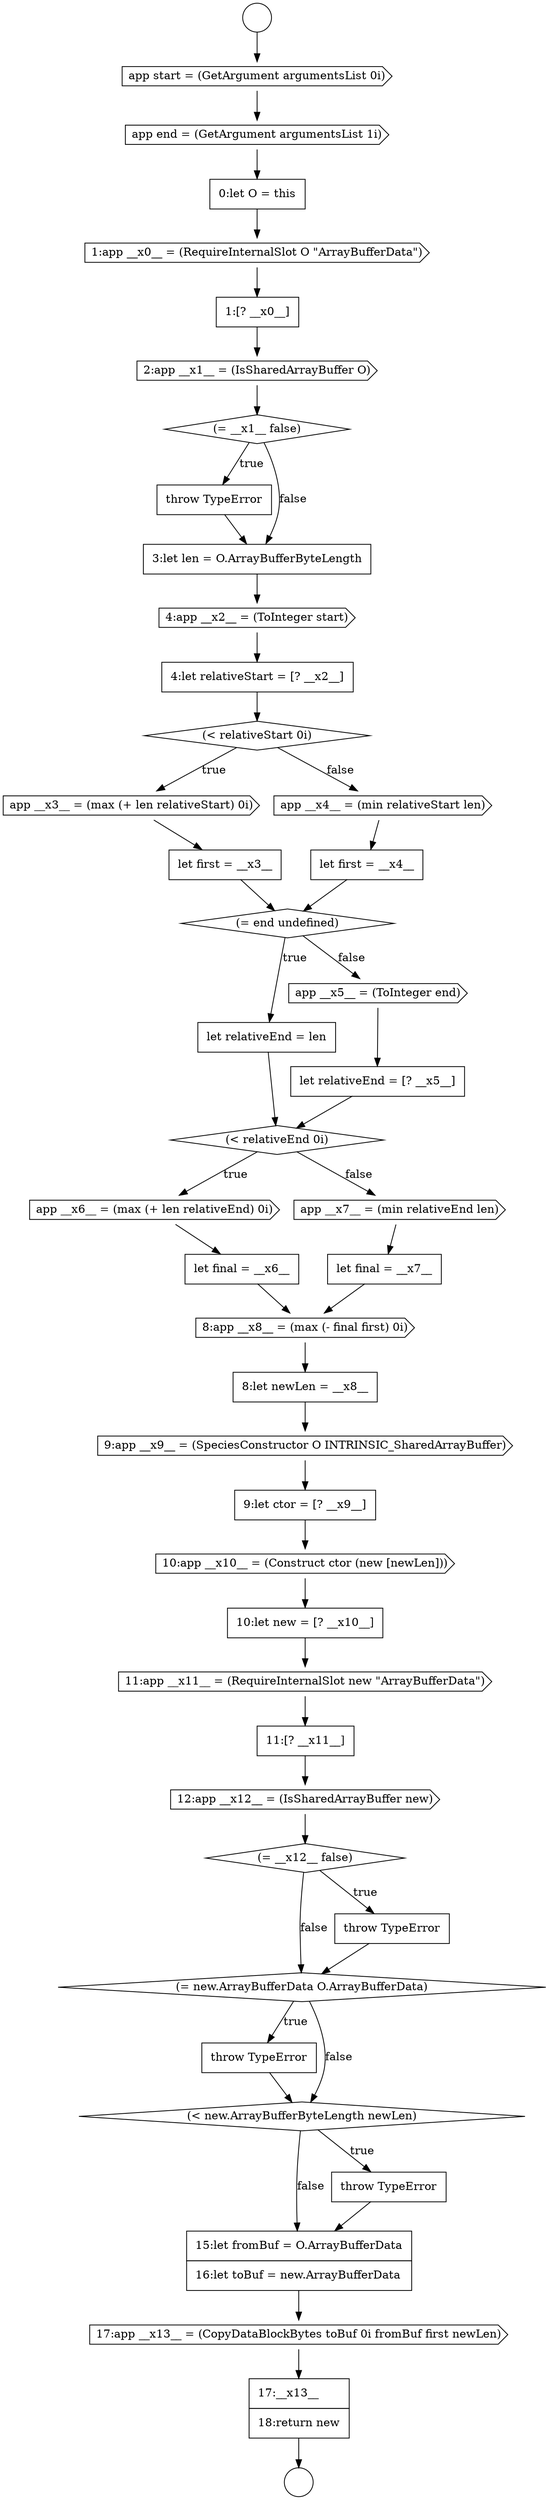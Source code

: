 digraph {
  node17524 [shape=circle label=" " color="black" fillcolor="white" style=filled]
  node17560 [shape=diamond, label=<<font color="black">(= __x12__ false)</font>> color="black" fillcolor="white" style=filled]
  node17567 [shape=cds, label=<<font color="black">17:app __x13__ = (CopyDataBlockBytes toBuf 0i fromBuf first newLen)</font>> color="black" fillcolor="white" style=filled]
  node17550 [shape=none, margin=0, label=<<font color="black">
    <table border="0" cellborder="1" cellspacing="0" cellpadding="10">
      <tr><td align="left">let final = __x7__</td></tr>
    </table>
  </font>> color="black" fillcolor="white" style=filled]
  node17531 [shape=cds, label=<<font color="black">2:app __x1__ = (IsSharedArrayBuffer O)</font>> color="black" fillcolor="white" style=filled]
  node17535 [shape=cds, label=<<font color="black">4:app __x2__ = (ToInteger start)</font>> color="black" fillcolor="white" style=filled]
  node17568 [shape=none, margin=0, label=<<font color="black">
    <table border="0" cellborder="1" cellspacing="0" cellpadding="10">
      <tr><td align="left">17:__x13__</td></tr>
      <tr><td align="left">18:return new</td></tr>
    </table>
  </font>> color="black" fillcolor="white" style=filled]
  node17547 [shape=cds, label=<<font color="black">app __x6__ = (max (+ len relativeEnd) 0i)</font>> color="black" fillcolor="white" style=filled]
  node17532 [shape=diamond, label=<<font color="black">(= __x1__ false)</font>> color="black" fillcolor="white" style=filled]
  node17553 [shape=cds, label=<<font color="black">9:app __x9__ = (SpeciesConstructor O INTRINSIC_SharedArrayBuffer)</font>> color="black" fillcolor="white" style=filled]
  node17528 [shape=none, margin=0, label=<<font color="black">
    <table border="0" cellborder="1" cellspacing="0" cellpadding="10">
      <tr><td align="left">0:let O = this</td></tr>
    </table>
  </font>> color="black" fillcolor="white" style=filled]
  node17533 [shape=none, margin=0, label=<<font color="black">
    <table border="0" cellborder="1" cellspacing="0" cellpadding="10">
      <tr><td align="left">throw TypeError</td></tr>
    </table>
  </font>> color="black" fillcolor="white" style=filled]
  node17529 [shape=cds, label=<<font color="black">1:app __x0__ = (RequireInternalSlot O &quot;ArrayBufferData&quot;)</font>> color="black" fillcolor="white" style=filled]
  node17537 [shape=diamond, label=<<font color="black">(&lt; relativeStart 0i)</font>> color="black" fillcolor="white" style=filled]
  node17539 [shape=none, margin=0, label=<<font color="black">
    <table border="0" cellborder="1" cellspacing="0" cellpadding="10">
      <tr><td align="left">let first = __x3__</td></tr>
    </table>
  </font>> color="black" fillcolor="white" style=filled]
  node17527 [shape=cds, label=<<font color="black">app end = (GetArgument argumentsList 1i)</font>> color="black" fillcolor="white" style=filled]
  node17556 [shape=none, margin=0, label=<<font color="black">
    <table border="0" cellborder="1" cellspacing="0" cellpadding="10">
      <tr><td align="left">10:let new = [? __x10__]</td></tr>
    </table>
  </font>> color="black" fillcolor="white" style=filled]
  node17566 [shape=none, margin=0, label=<<font color="black">
    <table border="0" cellborder="1" cellspacing="0" cellpadding="10">
      <tr><td align="left">15:let fromBuf = O.ArrayBufferData</td></tr>
      <tr><td align="left">16:let toBuf = new.ArrayBufferData</td></tr>
    </table>
  </font>> color="black" fillcolor="white" style=filled]
  node17549 [shape=cds, label=<<font color="black">app __x7__ = (min relativeEnd len)</font>> color="black" fillcolor="white" style=filled]
  node17534 [shape=none, margin=0, label=<<font color="black">
    <table border="0" cellborder="1" cellspacing="0" cellpadding="10">
      <tr><td align="left">3:let len = O.ArrayBufferByteLength</td></tr>
    </table>
  </font>> color="black" fillcolor="white" style=filled]
  node17530 [shape=none, margin=0, label=<<font color="black">
    <table border="0" cellborder="1" cellspacing="0" cellpadding="10">
      <tr><td align="left">1:[? __x0__]</td></tr>
    </table>
  </font>> color="black" fillcolor="white" style=filled]
  node17545 [shape=none, margin=0, label=<<font color="black">
    <table border="0" cellborder="1" cellspacing="0" cellpadding="10">
      <tr><td align="left">let relativeEnd = [? __x5__]</td></tr>
    </table>
  </font>> color="black" fillcolor="white" style=filled]
  node17562 [shape=diamond, label=<<font color="black">(= new.ArrayBufferData O.ArrayBufferData)</font>> color="black" fillcolor="white" style=filled]
  node17555 [shape=cds, label=<<font color="black">10:app __x10__ = (Construct ctor (new [newLen]))</font>> color="black" fillcolor="white" style=filled]
  node17526 [shape=cds, label=<<font color="black">app start = (GetArgument argumentsList 0i)</font>> color="black" fillcolor="white" style=filled]
  node17546 [shape=diamond, label=<<font color="black">(&lt; relativeEnd 0i)</font>> color="black" fillcolor="white" style=filled]
  node17559 [shape=cds, label=<<font color="black">12:app __x12__ = (IsSharedArrayBuffer new)</font>> color="black" fillcolor="white" style=filled]
  node17563 [shape=none, margin=0, label=<<font color="black">
    <table border="0" cellborder="1" cellspacing="0" cellpadding="10">
      <tr><td align="left">throw TypeError</td></tr>
    </table>
  </font>> color="black" fillcolor="white" style=filled]
  node17542 [shape=diamond, label=<<font color="black">(= end undefined)</font>> color="black" fillcolor="white" style=filled]
  node17525 [shape=circle label=" " color="black" fillcolor="white" style=filled]
  node17554 [shape=none, margin=0, label=<<font color="black">
    <table border="0" cellborder="1" cellspacing="0" cellpadding="10">
      <tr><td align="left">9:let ctor = [? __x9__]</td></tr>
    </table>
  </font>> color="black" fillcolor="white" style=filled]
  node17564 [shape=diamond, label=<<font color="black">(&lt; new.ArrayBufferByteLength newLen)</font>> color="black" fillcolor="white" style=filled]
  node17551 [shape=cds, label=<<font color="black">8:app __x8__ = (max (- final first) 0i)</font>> color="black" fillcolor="white" style=filled]
  node17536 [shape=none, margin=0, label=<<font color="black">
    <table border="0" cellborder="1" cellspacing="0" cellpadding="10">
      <tr><td align="left">4:let relativeStart = [? __x2__]</td></tr>
    </table>
  </font>> color="black" fillcolor="white" style=filled]
  node17541 [shape=none, margin=0, label=<<font color="black">
    <table border="0" cellborder="1" cellspacing="0" cellpadding="10">
      <tr><td align="left">let first = __x4__</td></tr>
    </table>
  </font>> color="black" fillcolor="white" style=filled]
  node17558 [shape=none, margin=0, label=<<font color="black">
    <table border="0" cellborder="1" cellspacing="0" cellpadding="10">
      <tr><td align="left">11:[? __x11__]</td></tr>
    </table>
  </font>> color="black" fillcolor="white" style=filled]
  node17552 [shape=none, margin=0, label=<<font color="black">
    <table border="0" cellborder="1" cellspacing="0" cellpadding="10">
      <tr><td align="left">8:let newLen = __x8__</td></tr>
    </table>
  </font>> color="black" fillcolor="white" style=filled]
  node17538 [shape=cds, label=<<font color="black">app __x3__ = (max (+ len relativeStart) 0i)</font>> color="black" fillcolor="white" style=filled]
  node17543 [shape=none, margin=0, label=<<font color="black">
    <table border="0" cellborder="1" cellspacing="0" cellpadding="10">
      <tr><td align="left">let relativeEnd = len</td></tr>
    </table>
  </font>> color="black" fillcolor="white" style=filled]
  node17565 [shape=none, margin=0, label=<<font color="black">
    <table border="0" cellborder="1" cellspacing="0" cellpadding="10">
      <tr><td align="left">throw TypeError</td></tr>
    </table>
  </font>> color="black" fillcolor="white" style=filled]
  node17540 [shape=cds, label=<<font color="black">app __x4__ = (min relativeStart len)</font>> color="black" fillcolor="white" style=filled]
  node17544 [shape=cds, label=<<font color="black">app __x5__ = (ToInteger end)</font>> color="black" fillcolor="white" style=filled]
  node17561 [shape=none, margin=0, label=<<font color="black">
    <table border="0" cellborder="1" cellspacing="0" cellpadding="10">
      <tr><td align="left">throw TypeError</td></tr>
    </table>
  </font>> color="black" fillcolor="white" style=filled]
  node17548 [shape=none, margin=0, label=<<font color="black">
    <table border="0" cellborder="1" cellspacing="0" cellpadding="10">
      <tr><td align="left">let final = __x6__</td></tr>
    </table>
  </font>> color="black" fillcolor="white" style=filled]
  node17557 [shape=cds, label=<<font color="black">11:app __x11__ = (RequireInternalSlot new &quot;ArrayBufferData&quot;)</font>> color="black" fillcolor="white" style=filled]
  node17558 -> node17559 [ color="black"]
  node17564 -> node17565 [label=<<font color="black">true</font>> color="black"]
  node17564 -> node17566 [label=<<font color="black">false</font>> color="black"]
  node17533 -> node17534 [ color="black"]
  node17547 -> node17548 [ color="black"]
  node17550 -> node17551 [ color="black"]
  node17557 -> node17558 [ color="black"]
  node17567 -> node17568 [ color="black"]
  node17556 -> node17557 [ color="black"]
  node17566 -> node17567 [ color="black"]
  node17565 -> node17566 [ color="black"]
  node17568 -> node17525 [ color="black"]
  node17560 -> node17561 [label=<<font color="black">true</font>> color="black"]
  node17560 -> node17562 [label=<<font color="black">false</font>> color="black"]
  node17535 -> node17536 [ color="black"]
  node17527 -> node17528 [ color="black"]
  node17539 -> node17542 [ color="black"]
  node17544 -> node17545 [ color="black"]
  node17552 -> node17553 [ color="black"]
  node17543 -> node17546 [ color="black"]
  node17553 -> node17554 [ color="black"]
  node17559 -> node17560 [ color="black"]
  node17546 -> node17547 [label=<<font color="black">true</font>> color="black"]
  node17546 -> node17549 [label=<<font color="black">false</font>> color="black"]
  node17542 -> node17543 [label=<<font color="black">true</font>> color="black"]
  node17542 -> node17544 [label=<<font color="black">false</font>> color="black"]
  node17554 -> node17555 [ color="black"]
  node17563 -> node17564 [ color="black"]
  node17541 -> node17542 [ color="black"]
  node17534 -> node17535 [ color="black"]
  node17561 -> node17562 [ color="black"]
  node17562 -> node17563 [label=<<font color="black">true</font>> color="black"]
  node17562 -> node17564 [label=<<font color="black">false</font>> color="black"]
  node17531 -> node17532 [ color="black"]
  node17540 -> node17541 [ color="black"]
  node17538 -> node17539 [ color="black"]
  node17555 -> node17556 [ color="black"]
  node17545 -> node17546 [ color="black"]
  node17551 -> node17552 [ color="black"]
  node17524 -> node17526 [ color="black"]
  node17528 -> node17529 [ color="black"]
  node17526 -> node17527 [ color="black"]
  node17529 -> node17530 [ color="black"]
  node17548 -> node17551 [ color="black"]
  node17537 -> node17538 [label=<<font color="black">true</font>> color="black"]
  node17537 -> node17540 [label=<<font color="black">false</font>> color="black"]
  node17549 -> node17550 [ color="black"]
  node17536 -> node17537 [ color="black"]
  node17532 -> node17533 [label=<<font color="black">true</font>> color="black"]
  node17532 -> node17534 [label=<<font color="black">false</font>> color="black"]
  node17530 -> node17531 [ color="black"]
}
